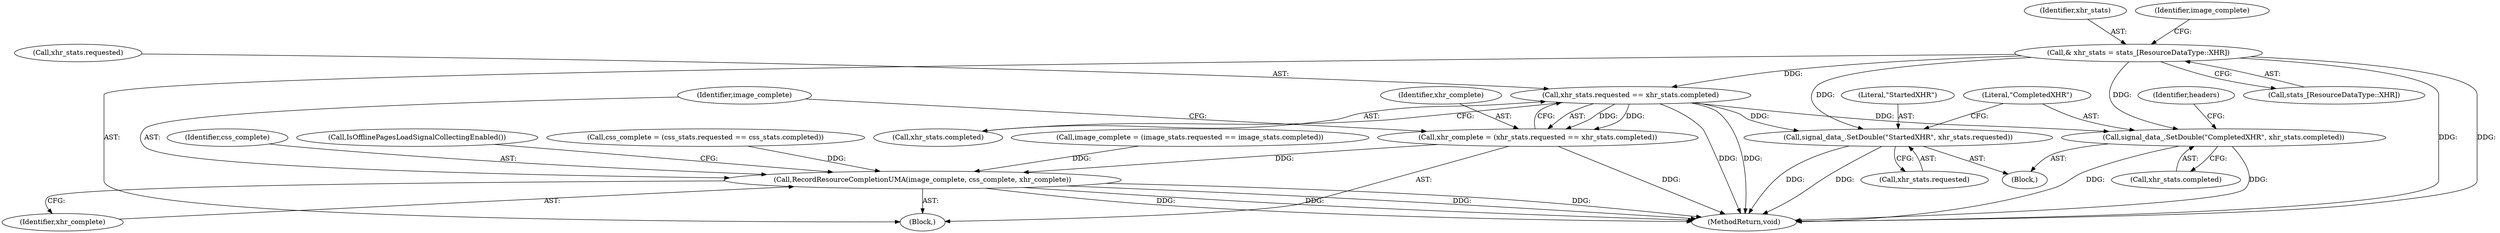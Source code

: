 digraph "1_Chrome_35eb28748d45b87695a69eceffaff73a0be476af_1@array" {
"1000184" [label="(Call,& xhr_stats = stats_[ResourceDataType::XHR])"];
"1000212" [label="(Call,xhr_stats.requested == xhr_stats.completed)"];
"1000210" [label="(Call,xhr_complete = (xhr_stats.requested == xhr_stats.completed))"];
"1000219" [label="(Call,RecordResourceCompletionUMA(image_complete, css_complete, xhr_complete))"];
"1000246" [label="(Call,signal_data_.SetDouble(\"StartedXHR\", xhr_stats.requested))"];
"1000251" [label="(Call,signal_data_.SetDouble(\"CompletedXHR\", xhr_stats.completed))"];
"1000210" [label="(Call,xhr_complete = (xhr_stats.requested == xhr_stats.completed))"];
"1000251" [label="(Call,signal_data_.SetDouble(\"CompletedXHR\", xhr_stats.completed))"];
"1000224" [label="(Call,IsOfflinePagesLoadSignalCollectingEnabled())"];
"1000200" [label="(Call,css_complete = (css_stats.requested == css_stats.completed))"];
"1000185" [label="(Identifier,xhr_stats)"];
"1000184" [label="(Call,& xhr_stats = stats_[ResourceDataType::XHR])"];
"1000222" [label="(Identifier,xhr_complete)"];
"1000225" [label="(Block,)"];
"1000191" [label="(Identifier,image_complete)"];
"1000213" [label="(Call,xhr_stats.requested)"];
"1000186" [label="(Call,stats_[ResourceDataType::XHR])"];
"1000190" [label="(Call,image_complete = (image_stats.requested == image_stats.completed))"];
"1000258" [label="(Identifier,headers)"];
"1000216" [label="(Call,xhr_stats.completed)"];
"1000252" [label="(Literal,\"CompletedXHR\")"];
"1000219" [label="(Call,RecordResourceCompletionUMA(image_complete, css_complete, xhr_complete))"];
"1000248" [label="(Call,xhr_stats.requested)"];
"1000101" [label="(Block,)"];
"1000221" [label="(Identifier,css_complete)"];
"1000253" [label="(Call,xhr_stats.completed)"];
"1000211" [label="(Identifier,xhr_complete)"];
"1000220" [label="(Identifier,image_complete)"];
"1000246" [label="(Call,signal_data_.SetDouble(\"StartedXHR\", xhr_stats.requested))"];
"1000212" [label="(Call,xhr_stats.requested == xhr_stats.completed)"];
"1000247" [label="(Literal,\"StartedXHR\")"];
"1000356" [label="(MethodReturn,void)"];
"1000184" -> "1000101"  [label="AST: "];
"1000184" -> "1000186"  [label="CFG: "];
"1000185" -> "1000184"  [label="AST: "];
"1000186" -> "1000184"  [label="AST: "];
"1000191" -> "1000184"  [label="CFG: "];
"1000184" -> "1000356"  [label="DDG: "];
"1000184" -> "1000356"  [label="DDG: "];
"1000184" -> "1000212"  [label="DDG: "];
"1000184" -> "1000246"  [label="DDG: "];
"1000184" -> "1000251"  [label="DDG: "];
"1000212" -> "1000210"  [label="AST: "];
"1000212" -> "1000216"  [label="CFG: "];
"1000213" -> "1000212"  [label="AST: "];
"1000216" -> "1000212"  [label="AST: "];
"1000210" -> "1000212"  [label="CFG: "];
"1000212" -> "1000356"  [label="DDG: "];
"1000212" -> "1000356"  [label="DDG: "];
"1000212" -> "1000210"  [label="DDG: "];
"1000212" -> "1000210"  [label="DDG: "];
"1000212" -> "1000246"  [label="DDG: "];
"1000212" -> "1000251"  [label="DDG: "];
"1000210" -> "1000101"  [label="AST: "];
"1000211" -> "1000210"  [label="AST: "];
"1000220" -> "1000210"  [label="CFG: "];
"1000210" -> "1000356"  [label="DDG: "];
"1000210" -> "1000219"  [label="DDG: "];
"1000219" -> "1000101"  [label="AST: "];
"1000219" -> "1000222"  [label="CFG: "];
"1000220" -> "1000219"  [label="AST: "];
"1000221" -> "1000219"  [label="AST: "];
"1000222" -> "1000219"  [label="AST: "];
"1000224" -> "1000219"  [label="CFG: "];
"1000219" -> "1000356"  [label="DDG: "];
"1000219" -> "1000356"  [label="DDG: "];
"1000219" -> "1000356"  [label="DDG: "];
"1000219" -> "1000356"  [label="DDG: "];
"1000190" -> "1000219"  [label="DDG: "];
"1000200" -> "1000219"  [label="DDG: "];
"1000246" -> "1000225"  [label="AST: "];
"1000246" -> "1000248"  [label="CFG: "];
"1000247" -> "1000246"  [label="AST: "];
"1000248" -> "1000246"  [label="AST: "];
"1000252" -> "1000246"  [label="CFG: "];
"1000246" -> "1000356"  [label="DDG: "];
"1000246" -> "1000356"  [label="DDG: "];
"1000251" -> "1000225"  [label="AST: "];
"1000251" -> "1000253"  [label="CFG: "];
"1000252" -> "1000251"  [label="AST: "];
"1000253" -> "1000251"  [label="AST: "];
"1000258" -> "1000251"  [label="CFG: "];
"1000251" -> "1000356"  [label="DDG: "];
"1000251" -> "1000356"  [label="DDG: "];
}

